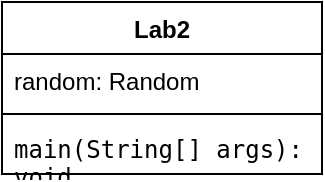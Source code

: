 <mxfile version="22.1.16" type="github">
  <diagram name="Page-1" id="XMAgU66KdFdh-a7NbdDZ">
    <mxGraphModel dx="1050" dy="558" grid="1" gridSize="10" guides="1" tooltips="1" connect="1" arrows="1" fold="1" page="1" pageScale="1" pageWidth="850" pageHeight="1100" math="0" shadow="0">
      <root>
        <mxCell id="0" />
        <mxCell id="1" parent="0" />
        <mxCell id="tIEGaP-UChBQaZ4NNIKb-1" value="Lab2" style="swimlane;fontStyle=1;align=center;verticalAlign=top;childLayout=stackLayout;horizontal=1;startSize=26;horizontalStack=0;resizeParent=1;resizeParentMax=0;resizeLast=0;collapsible=1;marginBottom=0;whiteSpace=wrap;html=1;" vertex="1" parent="1">
          <mxGeometry x="265" y="150" width="160" height="86" as="geometry" />
        </mxCell>
        <mxCell id="tIEGaP-UChBQaZ4NNIKb-2" value="random: Random" style="text;strokeColor=none;fillColor=none;align=left;verticalAlign=top;spacingLeft=4;spacingRight=4;overflow=hidden;rotatable=0;points=[[0,0.5],[1,0.5]];portConstraint=eastwest;whiteSpace=wrap;html=1;" vertex="1" parent="tIEGaP-UChBQaZ4NNIKb-1">
          <mxGeometry y="26" width="160" height="26" as="geometry" />
        </mxCell>
        <mxCell id="tIEGaP-UChBQaZ4NNIKb-3" value="" style="line;strokeWidth=1;fillColor=none;align=left;verticalAlign=middle;spacingTop=-1;spacingLeft=3;spacingRight=3;rotatable=0;labelPosition=right;points=[];portConstraint=eastwest;strokeColor=inherit;" vertex="1" parent="tIEGaP-UChBQaZ4NNIKb-1">
          <mxGeometry y="52" width="160" height="8" as="geometry" />
        </mxCell>
        <mxCell id="tIEGaP-UChBQaZ4NNIKb-4" value="&lt;code&gt;main(String[] args): void&lt;br&gt;&lt;/code&gt;" style="text;strokeColor=none;fillColor=none;align=left;verticalAlign=top;spacingLeft=4;spacingRight=4;overflow=hidden;rotatable=0;points=[[0,0.5],[1,0.5]];portConstraint=eastwest;whiteSpace=wrap;html=1;" vertex="1" parent="tIEGaP-UChBQaZ4NNIKb-1">
          <mxGeometry y="60" width="160" height="26" as="geometry" />
        </mxCell>
      </root>
    </mxGraphModel>
  </diagram>
</mxfile>
